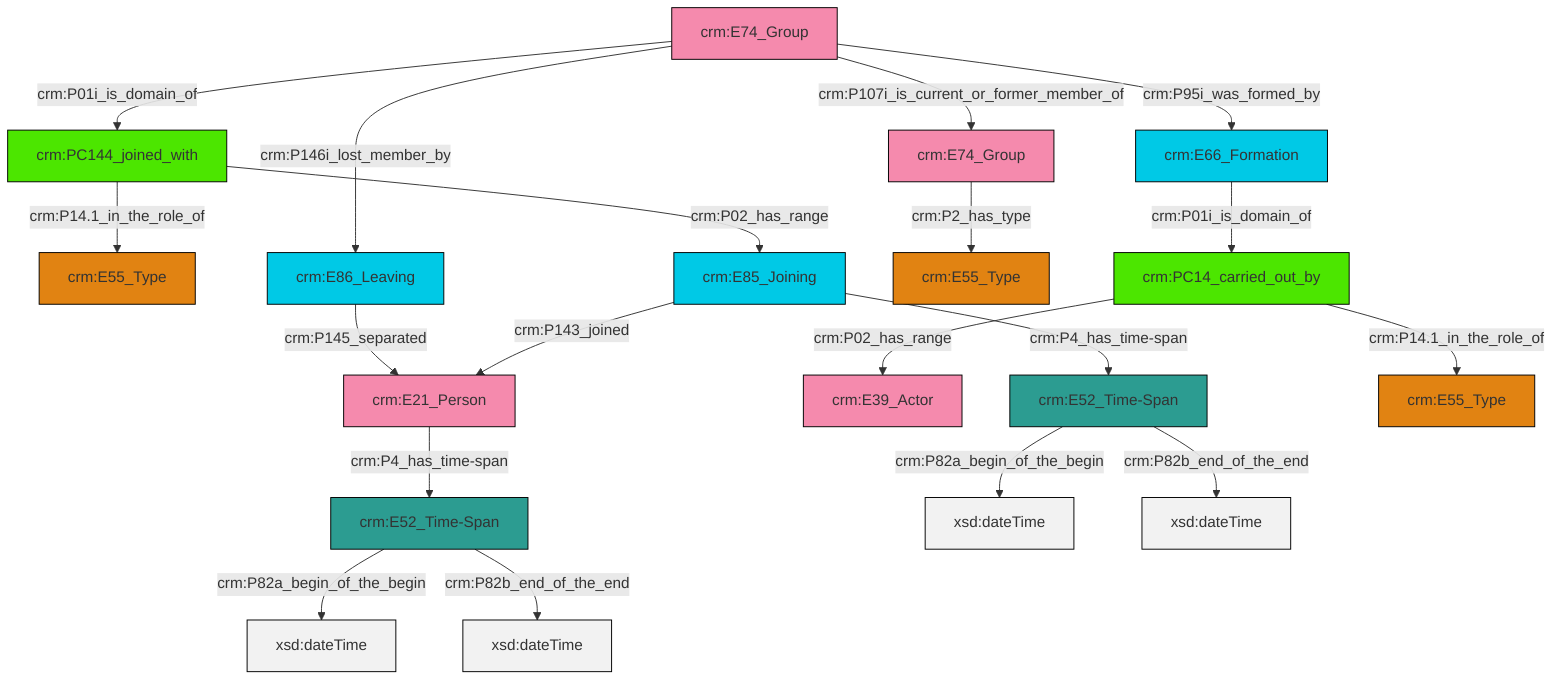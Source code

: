 graph TD
classDef Literal fill:#f2f2f2,stroke:#000000;
classDef CRM_Entity fill:#FFFFFF,stroke:#000000;
classDef Temporal_Entity fill:#00C9E6, stroke:#000000;
classDef Type fill:#E18312, stroke:#000000;
classDef Time-Span fill:#2C9C91, stroke:#000000;
classDef Appellation fill:#FFEB7F, stroke:#000000;
classDef Place fill:#008836, stroke:#000000;
classDef Persistent_Item fill:#B266B2, stroke:#000000;
classDef Conceptual_Object fill:#FFD700, stroke:#000000;
classDef Physical_Thing fill:#D2B48C, stroke:#000000;
classDef Actor fill:#f58aad, stroke:#000000;
classDef PC_Classes fill:#4ce600, stroke:#000000;
classDef Multi fill:#cccccc,stroke:#000000;

4["crm:E52_Time-Span"]:::Time-Span -->|crm:P82a_begin_of_the_begin| 5[xsd:dateTime]:::Literal
4["crm:E52_Time-Span"]:::Time-Span -->|crm:P82b_end_of_the_end| 6[xsd:dateTime]:::Literal
0["crm:PC144_joined_with"]:::PC_Classes -->|crm:P14.1_in_the_role_of| 7["crm:E55_Type"]:::Type
8["crm:E85_Joining"]:::Temporal_Entity -->|crm:P4_has_time-span| 9["crm:E52_Time-Span"]:::Time-Span
10["crm:PC14_carried_out_by"]:::PC_Classes -->|crm:P02_has_range| 11["crm:E39_Actor"]:::Actor
2["crm:E74_Group"]:::Actor -->|crm:P01i_is_domain_of| 0["crm:PC144_joined_with"]:::PC_Classes
12["crm:E66_Formation"]:::Temporal_Entity -->|crm:P01i_is_domain_of| 10["crm:PC14_carried_out_by"]:::PC_Classes
9["crm:E52_Time-Span"]:::Time-Span -->|crm:P82a_begin_of_the_begin| 20[xsd:dateTime]:::Literal
25["crm:E86_Leaving"]:::Temporal_Entity -->|crm:P145_separated| 26["crm:E21_Person"]:::Actor
2["crm:E74_Group"]:::Actor -->|crm:P95i_was_formed_by| 12["crm:E66_Formation"]:::Temporal_Entity
26["crm:E21_Person"]:::Actor -->|crm:P4_has_time-span| 4["crm:E52_Time-Span"]:::Time-Span
9["crm:E52_Time-Span"]:::Time-Span -->|crm:P82b_end_of_the_end| 28[xsd:dateTime]:::Literal
0["crm:PC144_joined_with"]:::PC_Classes -->|crm:P02_has_range| 8["crm:E85_Joining"]:::Temporal_Entity
2["crm:E74_Group"]:::Actor -->|crm:P107i_is_current_or_former_member_of| 21["crm:E74_Group"]:::Actor
21["crm:E74_Group"]:::Actor -->|crm:P2_has_type| 14["crm:E55_Type"]:::Type
8["crm:E85_Joining"]:::Temporal_Entity -->|crm:P143_joined| 26["crm:E21_Person"]:::Actor
10["crm:PC14_carried_out_by"]:::PC_Classes -->|crm:P14.1_in_the_role_of| 29["crm:E55_Type"]:::Type
2["crm:E74_Group"]:::Actor -->|crm:P146i_lost_member_by| 25["crm:E86_Leaving"]:::Temporal_Entity